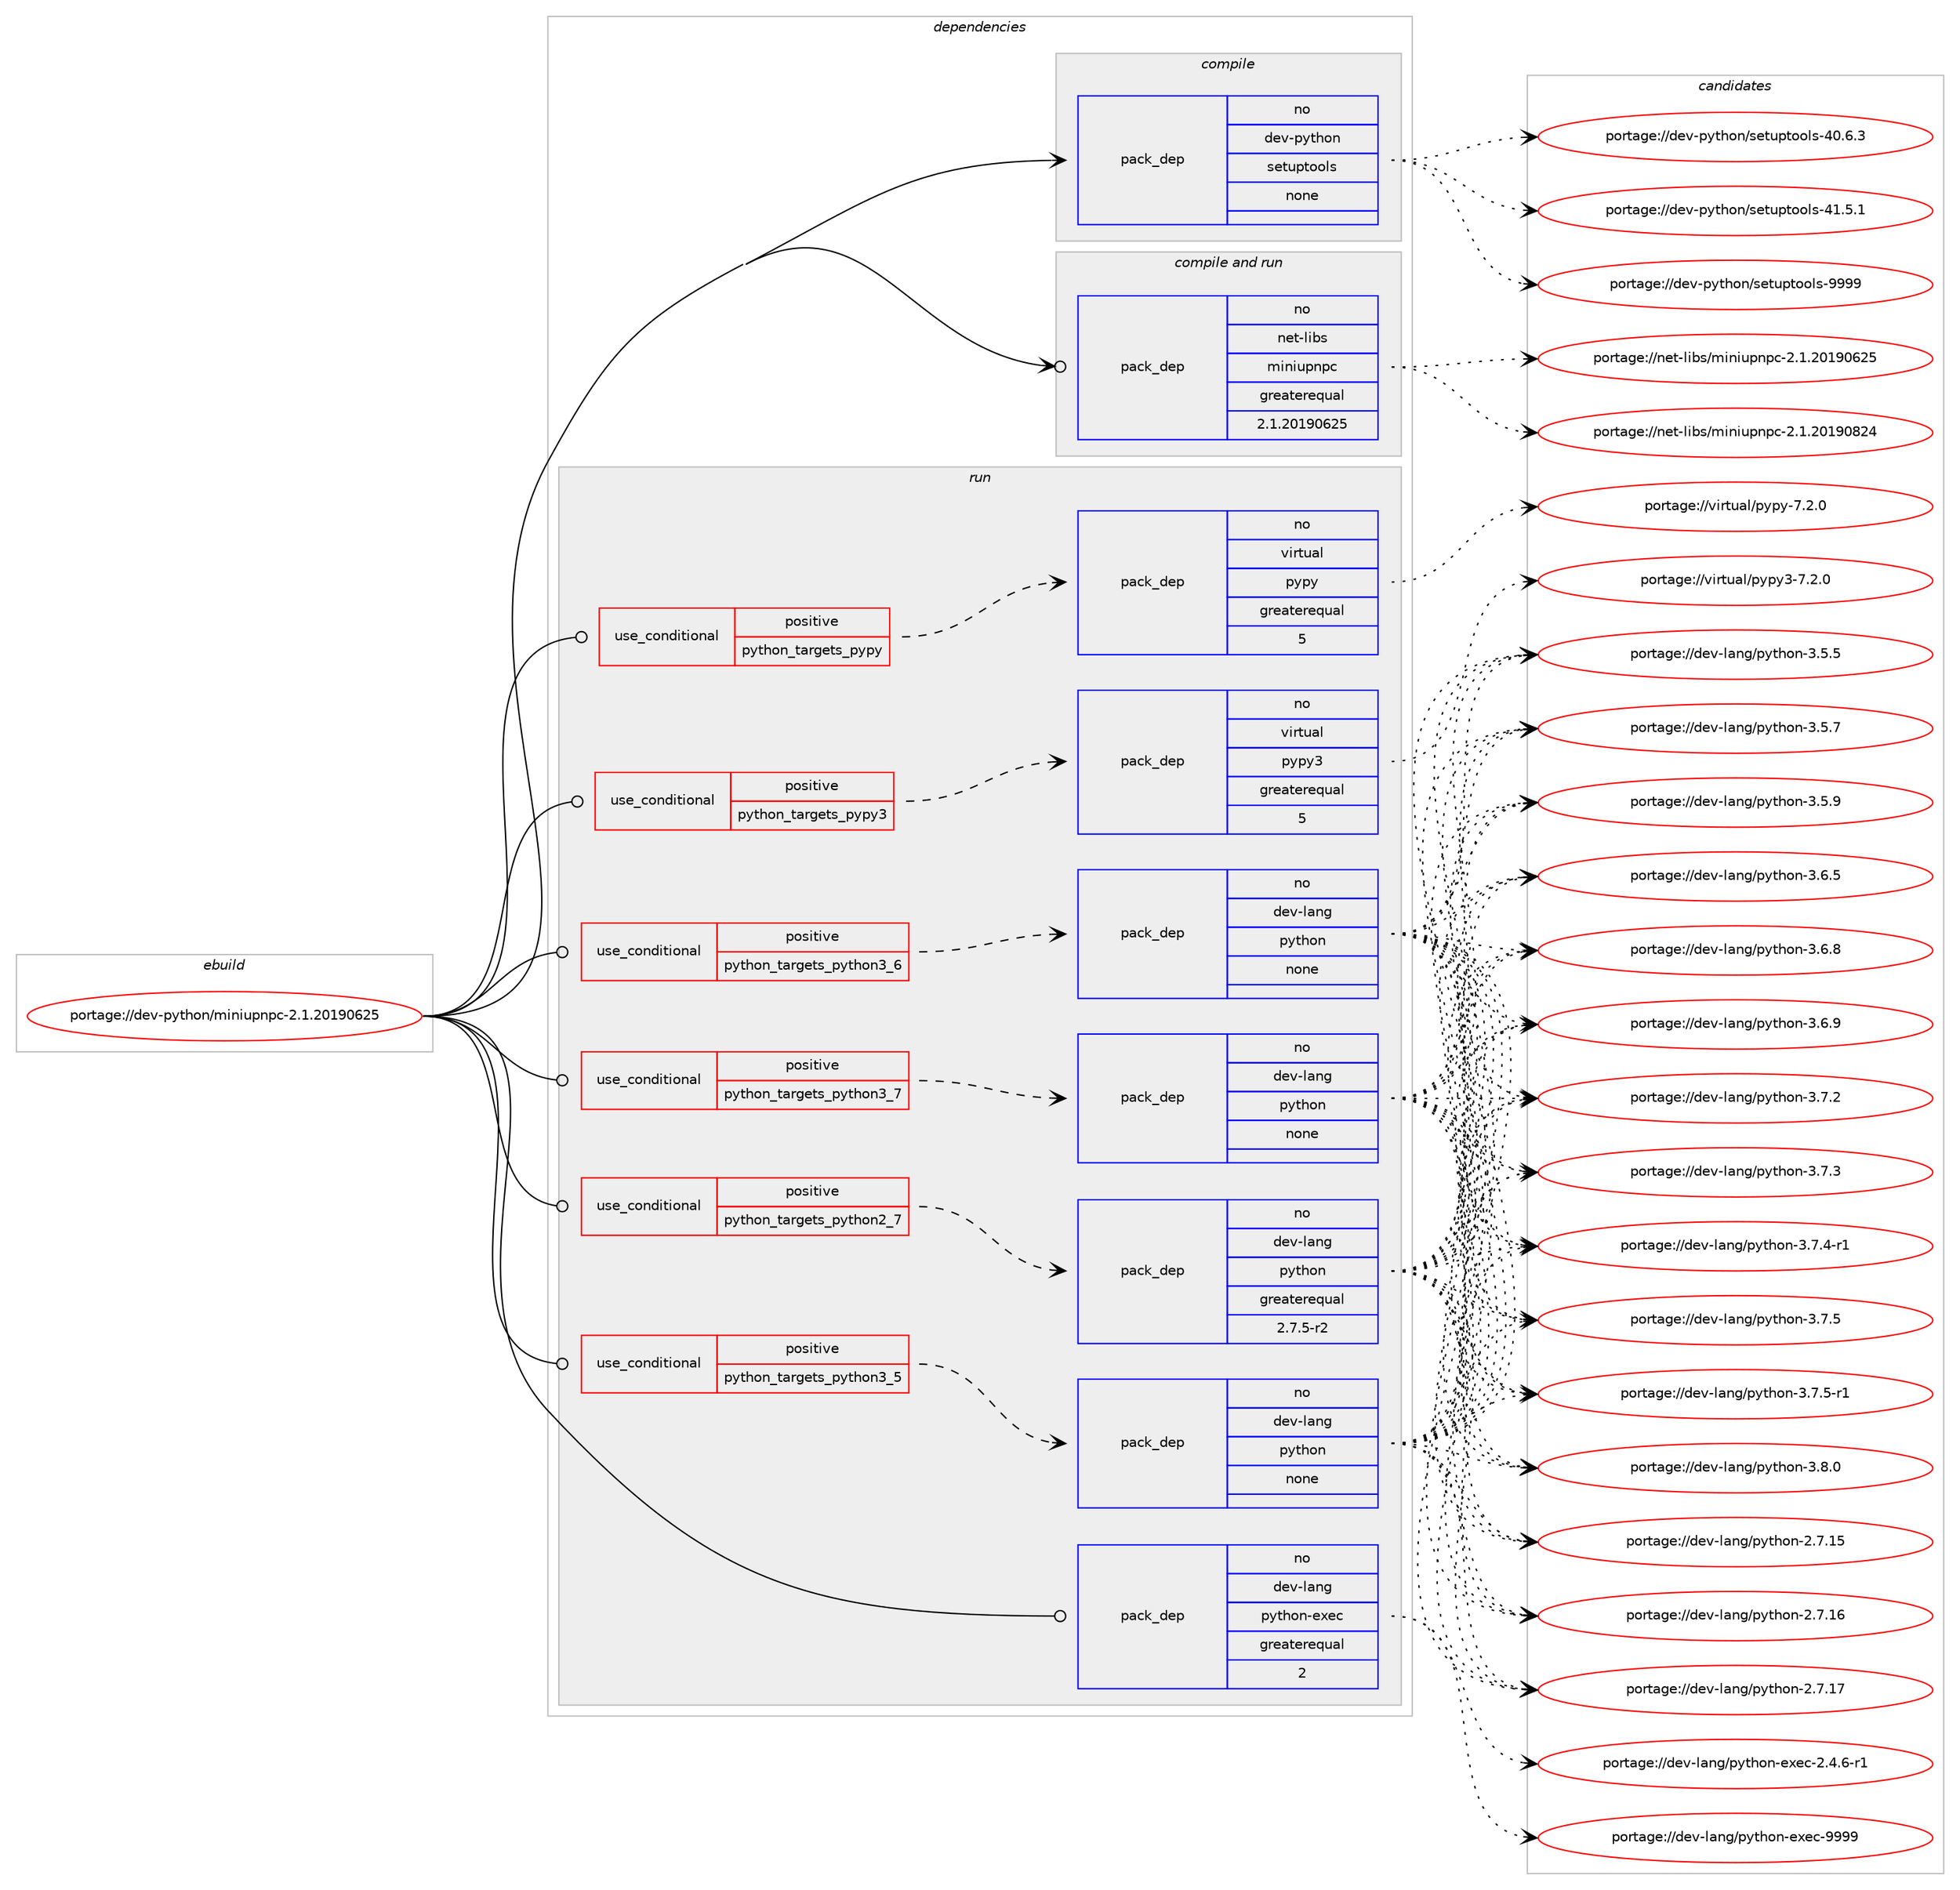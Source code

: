 digraph prolog {

# *************
# Graph options
# *************

newrank=true;
concentrate=true;
compound=true;
graph [rankdir=LR,fontname=Helvetica,fontsize=10,ranksep=1.5];#, ranksep=2.5, nodesep=0.2];
edge  [arrowhead=vee];
node  [fontname=Helvetica,fontsize=10];

# **********
# The ebuild
# **********

subgraph cluster_leftcol {
color=gray;
rank=same;
label=<<i>ebuild</i>>;
id [label="portage://dev-python/miniupnpc-2.1.20190625", color=red, width=4, href="../dev-python/miniupnpc-2.1.20190625.svg"];
}

# ****************
# The dependencies
# ****************

subgraph cluster_midcol {
color=gray;
label=<<i>dependencies</i>>;
subgraph cluster_compile {
fillcolor="#eeeeee";
style=filled;
label=<<i>compile</i>>;
subgraph pack114387 {
dependency149505 [label=<<TABLE BORDER="0" CELLBORDER="1" CELLSPACING="0" CELLPADDING="4" WIDTH="220"><TR><TD ROWSPAN="6" CELLPADDING="30">pack_dep</TD></TR><TR><TD WIDTH="110">no</TD></TR><TR><TD>dev-python</TD></TR><TR><TD>setuptools</TD></TR><TR><TD>none</TD></TR><TR><TD></TD></TR></TABLE>>, shape=none, color=blue];
}
id:e -> dependency149505:w [weight=20,style="solid",arrowhead="vee"];
}
subgraph cluster_compileandrun {
fillcolor="#eeeeee";
style=filled;
label=<<i>compile and run</i>>;
subgraph pack114388 {
dependency149506 [label=<<TABLE BORDER="0" CELLBORDER="1" CELLSPACING="0" CELLPADDING="4" WIDTH="220"><TR><TD ROWSPAN="6" CELLPADDING="30">pack_dep</TD></TR><TR><TD WIDTH="110">no</TD></TR><TR><TD>net-libs</TD></TR><TR><TD>miniupnpc</TD></TR><TR><TD>greaterequal</TD></TR><TR><TD>2.1.20190625</TD></TR></TABLE>>, shape=none, color=blue];
}
id:e -> dependency149506:w [weight=20,style="solid",arrowhead="odotvee"];
}
subgraph cluster_run {
fillcolor="#eeeeee";
style=filled;
label=<<i>run</i>>;
subgraph cond31792 {
dependency149507 [label=<<TABLE BORDER="0" CELLBORDER="1" CELLSPACING="0" CELLPADDING="4"><TR><TD ROWSPAN="3" CELLPADDING="10">use_conditional</TD></TR><TR><TD>positive</TD></TR><TR><TD>python_targets_pypy</TD></TR></TABLE>>, shape=none, color=red];
subgraph pack114389 {
dependency149508 [label=<<TABLE BORDER="0" CELLBORDER="1" CELLSPACING="0" CELLPADDING="4" WIDTH="220"><TR><TD ROWSPAN="6" CELLPADDING="30">pack_dep</TD></TR><TR><TD WIDTH="110">no</TD></TR><TR><TD>virtual</TD></TR><TR><TD>pypy</TD></TR><TR><TD>greaterequal</TD></TR><TR><TD>5</TD></TR></TABLE>>, shape=none, color=blue];
}
dependency149507:e -> dependency149508:w [weight=20,style="dashed",arrowhead="vee"];
}
id:e -> dependency149507:w [weight=20,style="solid",arrowhead="odot"];
subgraph cond31793 {
dependency149509 [label=<<TABLE BORDER="0" CELLBORDER="1" CELLSPACING="0" CELLPADDING="4"><TR><TD ROWSPAN="3" CELLPADDING="10">use_conditional</TD></TR><TR><TD>positive</TD></TR><TR><TD>python_targets_pypy3</TD></TR></TABLE>>, shape=none, color=red];
subgraph pack114390 {
dependency149510 [label=<<TABLE BORDER="0" CELLBORDER="1" CELLSPACING="0" CELLPADDING="4" WIDTH="220"><TR><TD ROWSPAN="6" CELLPADDING="30">pack_dep</TD></TR><TR><TD WIDTH="110">no</TD></TR><TR><TD>virtual</TD></TR><TR><TD>pypy3</TD></TR><TR><TD>greaterequal</TD></TR><TR><TD>5</TD></TR></TABLE>>, shape=none, color=blue];
}
dependency149509:e -> dependency149510:w [weight=20,style="dashed",arrowhead="vee"];
}
id:e -> dependency149509:w [weight=20,style="solid",arrowhead="odot"];
subgraph cond31794 {
dependency149511 [label=<<TABLE BORDER="0" CELLBORDER="1" CELLSPACING="0" CELLPADDING="4"><TR><TD ROWSPAN="3" CELLPADDING="10">use_conditional</TD></TR><TR><TD>positive</TD></TR><TR><TD>python_targets_python2_7</TD></TR></TABLE>>, shape=none, color=red];
subgraph pack114391 {
dependency149512 [label=<<TABLE BORDER="0" CELLBORDER="1" CELLSPACING="0" CELLPADDING="4" WIDTH="220"><TR><TD ROWSPAN="6" CELLPADDING="30">pack_dep</TD></TR><TR><TD WIDTH="110">no</TD></TR><TR><TD>dev-lang</TD></TR><TR><TD>python</TD></TR><TR><TD>greaterequal</TD></TR><TR><TD>2.7.5-r2</TD></TR></TABLE>>, shape=none, color=blue];
}
dependency149511:e -> dependency149512:w [weight=20,style="dashed",arrowhead="vee"];
}
id:e -> dependency149511:w [weight=20,style="solid",arrowhead="odot"];
subgraph cond31795 {
dependency149513 [label=<<TABLE BORDER="0" CELLBORDER="1" CELLSPACING="0" CELLPADDING="4"><TR><TD ROWSPAN="3" CELLPADDING="10">use_conditional</TD></TR><TR><TD>positive</TD></TR><TR><TD>python_targets_python3_5</TD></TR></TABLE>>, shape=none, color=red];
subgraph pack114392 {
dependency149514 [label=<<TABLE BORDER="0" CELLBORDER="1" CELLSPACING="0" CELLPADDING="4" WIDTH="220"><TR><TD ROWSPAN="6" CELLPADDING="30">pack_dep</TD></TR><TR><TD WIDTH="110">no</TD></TR><TR><TD>dev-lang</TD></TR><TR><TD>python</TD></TR><TR><TD>none</TD></TR><TR><TD></TD></TR></TABLE>>, shape=none, color=blue];
}
dependency149513:e -> dependency149514:w [weight=20,style="dashed",arrowhead="vee"];
}
id:e -> dependency149513:w [weight=20,style="solid",arrowhead="odot"];
subgraph cond31796 {
dependency149515 [label=<<TABLE BORDER="0" CELLBORDER="1" CELLSPACING="0" CELLPADDING="4"><TR><TD ROWSPAN="3" CELLPADDING="10">use_conditional</TD></TR><TR><TD>positive</TD></TR><TR><TD>python_targets_python3_6</TD></TR></TABLE>>, shape=none, color=red];
subgraph pack114393 {
dependency149516 [label=<<TABLE BORDER="0" CELLBORDER="1" CELLSPACING="0" CELLPADDING="4" WIDTH="220"><TR><TD ROWSPAN="6" CELLPADDING="30">pack_dep</TD></TR><TR><TD WIDTH="110">no</TD></TR><TR><TD>dev-lang</TD></TR><TR><TD>python</TD></TR><TR><TD>none</TD></TR><TR><TD></TD></TR></TABLE>>, shape=none, color=blue];
}
dependency149515:e -> dependency149516:w [weight=20,style="dashed",arrowhead="vee"];
}
id:e -> dependency149515:w [weight=20,style="solid",arrowhead="odot"];
subgraph cond31797 {
dependency149517 [label=<<TABLE BORDER="0" CELLBORDER="1" CELLSPACING="0" CELLPADDING="4"><TR><TD ROWSPAN="3" CELLPADDING="10">use_conditional</TD></TR><TR><TD>positive</TD></TR><TR><TD>python_targets_python3_7</TD></TR></TABLE>>, shape=none, color=red];
subgraph pack114394 {
dependency149518 [label=<<TABLE BORDER="0" CELLBORDER="1" CELLSPACING="0" CELLPADDING="4" WIDTH="220"><TR><TD ROWSPAN="6" CELLPADDING="30">pack_dep</TD></TR><TR><TD WIDTH="110">no</TD></TR><TR><TD>dev-lang</TD></TR><TR><TD>python</TD></TR><TR><TD>none</TD></TR><TR><TD></TD></TR></TABLE>>, shape=none, color=blue];
}
dependency149517:e -> dependency149518:w [weight=20,style="dashed",arrowhead="vee"];
}
id:e -> dependency149517:w [weight=20,style="solid",arrowhead="odot"];
subgraph pack114395 {
dependency149519 [label=<<TABLE BORDER="0" CELLBORDER="1" CELLSPACING="0" CELLPADDING="4" WIDTH="220"><TR><TD ROWSPAN="6" CELLPADDING="30">pack_dep</TD></TR><TR><TD WIDTH="110">no</TD></TR><TR><TD>dev-lang</TD></TR><TR><TD>python-exec</TD></TR><TR><TD>greaterequal</TD></TR><TR><TD>2</TD></TR></TABLE>>, shape=none, color=blue];
}
id:e -> dependency149519:w [weight=20,style="solid",arrowhead="odot"];
}
}

# **************
# The candidates
# **************

subgraph cluster_choices {
rank=same;
color=gray;
label=<<i>candidates</i>>;

subgraph choice114387 {
color=black;
nodesep=1;
choiceportage100101118451121211161041111104711510111611711211611111110811545524846544651 [label="portage://dev-python/setuptools-40.6.3", color=red, width=4,href="../dev-python/setuptools-40.6.3.svg"];
choiceportage100101118451121211161041111104711510111611711211611111110811545524946534649 [label="portage://dev-python/setuptools-41.5.1", color=red, width=4,href="../dev-python/setuptools-41.5.1.svg"];
choiceportage10010111845112121116104111110471151011161171121161111111081154557575757 [label="portage://dev-python/setuptools-9999", color=red, width=4,href="../dev-python/setuptools-9999.svg"];
dependency149505:e -> choiceportage100101118451121211161041111104711510111611711211611111110811545524846544651:w [style=dotted,weight="100"];
dependency149505:e -> choiceportage100101118451121211161041111104711510111611711211611111110811545524946534649:w [style=dotted,weight="100"];
dependency149505:e -> choiceportage10010111845112121116104111110471151011161171121161111111081154557575757:w [style=dotted,weight="100"];
}
subgraph choice114388 {
color=black;
nodesep=1;
choiceportage1101011164510810598115471091051101051171121101129945504649465048495748545053 [label="portage://net-libs/miniupnpc-2.1.20190625", color=red, width=4,href="../net-libs/miniupnpc-2.1.20190625.svg"];
choiceportage1101011164510810598115471091051101051171121101129945504649465048495748565052 [label="portage://net-libs/miniupnpc-2.1.20190824", color=red, width=4,href="../net-libs/miniupnpc-2.1.20190824.svg"];
dependency149506:e -> choiceportage1101011164510810598115471091051101051171121101129945504649465048495748545053:w [style=dotted,weight="100"];
dependency149506:e -> choiceportage1101011164510810598115471091051101051171121101129945504649465048495748565052:w [style=dotted,weight="100"];
}
subgraph choice114389 {
color=black;
nodesep=1;
choiceportage1181051141161179710847112121112121455546504648 [label="portage://virtual/pypy-7.2.0", color=red, width=4,href="../virtual/pypy-7.2.0.svg"];
dependency149508:e -> choiceportage1181051141161179710847112121112121455546504648:w [style=dotted,weight="100"];
}
subgraph choice114390 {
color=black;
nodesep=1;
choiceportage118105114116117971084711212111212151455546504648 [label="portage://virtual/pypy3-7.2.0", color=red, width=4,href="../virtual/pypy3-7.2.0.svg"];
dependency149510:e -> choiceportage118105114116117971084711212111212151455546504648:w [style=dotted,weight="100"];
}
subgraph choice114391 {
color=black;
nodesep=1;
choiceportage10010111845108971101034711212111610411111045504655464953 [label="portage://dev-lang/python-2.7.15", color=red, width=4,href="../dev-lang/python-2.7.15.svg"];
choiceportage10010111845108971101034711212111610411111045504655464954 [label="portage://dev-lang/python-2.7.16", color=red, width=4,href="../dev-lang/python-2.7.16.svg"];
choiceportage10010111845108971101034711212111610411111045504655464955 [label="portage://dev-lang/python-2.7.17", color=red, width=4,href="../dev-lang/python-2.7.17.svg"];
choiceportage100101118451089711010347112121116104111110455146534653 [label="portage://dev-lang/python-3.5.5", color=red, width=4,href="../dev-lang/python-3.5.5.svg"];
choiceportage100101118451089711010347112121116104111110455146534655 [label="portage://dev-lang/python-3.5.7", color=red, width=4,href="../dev-lang/python-3.5.7.svg"];
choiceportage100101118451089711010347112121116104111110455146534657 [label="portage://dev-lang/python-3.5.9", color=red, width=4,href="../dev-lang/python-3.5.9.svg"];
choiceportage100101118451089711010347112121116104111110455146544653 [label="portage://dev-lang/python-3.6.5", color=red, width=4,href="../dev-lang/python-3.6.5.svg"];
choiceportage100101118451089711010347112121116104111110455146544656 [label="portage://dev-lang/python-3.6.8", color=red, width=4,href="../dev-lang/python-3.6.8.svg"];
choiceportage100101118451089711010347112121116104111110455146544657 [label="portage://dev-lang/python-3.6.9", color=red, width=4,href="../dev-lang/python-3.6.9.svg"];
choiceportage100101118451089711010347112121116104111110455146554650 [label="portage://dev-lang/python-3.7.2", color=red, width=4,href="../dev-lang/python-3.7.2.svg"];
choiceportage100101118451089711010347112121116104111110455146554651 [label="portage://dev-lang/python-3.7.3", color=red, width=4,href="../dev-lang/python-3.7.3.svg"];
choiceportage1001011184510897110103471121211161041111104551465546524511449 [label="portage://dev-lang/python-3.7.4-r1", color=red, width=4,href="../dev-lang/python-3.7.4-r1.svg"];
choiceportage100101118451089711010347112121116104111110455146554653 [label="portage://dev-lang/python-3.7.5", color=red, width=4,href="../dev-lang/python-3.7.5.svg"];
choiceportage1001011184510897110103471121211161041111104551465546534511449 [label="portage://dev-lang/python-3.7.5-r1", color=red, width=4,href="../dev-lang/python-3.7.5-r1.svg"];
choiceportage100101118451089711010347112121116104111110455146564648 [label="portage://dev-lang/python-3.8.0", color=red, width=4,href="../dev-lang/python-3.8.0.svg"];
dependency149512:e -> choiceportage10010111845108971101034711212111610411111045504655464953:w [style=dotted,weight="100"];
dependency149512:e -> choiceportage10010111845108971101034711212111610411111045504655464954:w [style=dotted,weight="100"];
dependency149512:e -> choiceportage10010111845108971101034711212111610411111045504655464955:w [style=dotted,weight="100"];
dependency149512:e -> choiceportage100101118451089711010347112121116104111110455146534653:w [style=dotted,weight="100"];
dependency149512:e -> choiceportage100101118451089711010347112121116104111110455146534655:w [style=dotted,weight="100"];
dependency149512:e -> choiceportage100101118451089711010347112121116104111110455146534657:w [style=dotted,weight="100"];
dependency149512:e -> choiceportage100101118451089711010347112121116104111110455146544653:w [style=dotted,weight="100"];
dependency149512:e -> choiceportage100101118451089711010347112121116104111110455146544656:w [style=dotted,weight="100"];
dependency149512:e -> choiceportage100101118451089711010347112121116104111110455146544657:w [style=dotted,weight="100"];
dependency149512:e -> choiceportage100101118451089711010347112121116104111110455146554650:w [style=dotted,weight="100"];
dependency149512:e -> choiceportage100101118451089711010347112121116104111110455146554651:w [style=dotted,weight="100"];
dependency149512:e -> choiceportage1001011184510897110103471121211161041111104551465546524511449:w [style=dotted,weight="100"];
dependency149512:e -> choiceportage100101118451089711010347112121116104111110455146554653:w [style=dotted,weight="100"];
dependency149512:e -> choiceportage1001011184510897110103471121211161041111104551465546534511449:w [style=dotted,weight="100"];
dependency149512:e -> choiceportage100101118451089711010347112121116104111110455146564648:w [style=dotted,weight="100"];
}
subgraph choice114392 {
color=black;
nodesep=1;
choiceportage10010111845108971101034711212111610411111045504655464953 [label="portage://dev-lang/python-2.7.15", color=red, width=4,href="../dev-lang/python-2.7.15.svg"];
choiceportage10010111845108971101034711212111610411111045504655464954 [label="portage://dev-lang/python-2.7.16", color=red, width=4,href="../dev-lang/python-2.7.16.svg"];
choiceportage10010111845108971101034711212111610411111045504655464955 [label="portage://dev-lang/python-2.7.17", color=red, width=4,href="../dev-lang/python-2.7.17.svg"];
choiceportage100101118451089711010347112121116104111110455146534653 [label="portage://dev-lang/python-3.5.5", color=red, width=4,href="../dev-lang/python-3.5.5.svg"];
choiceportage100101118451089711010347112121116104111110455146534655 [label="portage://dev-lang/python-3.5.7", color=red, width=4,href="../dev-lang/python-3.5.7.svg"];
choiceportage100101118451089711010347112121116104111110455146534657 [label="portage://dev-lang/python-3.5.9", color=red, width=4,href="../dev-lang/python-3.5.9.svg"];
choiceportage100101118451089711010347112121116104111110455146544653 [label="portage://dev-lang/python-3.6.5", color=red, width=4,href="../dev-lang/python-3.6.5.svg"];
choiceportage100101118451089711010347112121116104111110455146544656 [label="portage://dev-lang/python-3.6.8", color=red, width=4,href="../dev-lang/python-3.6.8.svg"];
choiceportage100101118451089711010347112121116104111110455146544657 [label="portage://dev-lang/python-3.6.9", color=red, width=4,href="../dev-lang/python-3.6.9.svg"];
choiceportage100101118451089711010347112121116104111110455146554650 [label="portage://dev-lang/python-3.7.2", color=red, width=4,href="../dev-lang/python-3.7.2.svg"];
choiceportage100101118451089711010347112121116104111110455146554651 [label="portage://dev-lang/python-3.7.3", color=red, width=4,href="../dev-lang/python-3.7.3.svg"];
choiceportage1001011184510897110103471121211161041111104551465546524511449 [label="portage://dev-lang/python-3.7.4-r1", color=red, width=4,href="../dev-lang/python-3.7.4-r1.svg"];
choiceportage100101118451089711010347112121116104111110455146554653 [label="portage://dev-lang/python-3.7.5", color=red, width=4,href="../dev-lang/python-3.7.5.svg"];
choiceportage1001011184510897110103471121211161041111104551465546534511449 [label="portage://dev-lang/python-3.7.5-r1", color=red, width=4,href="../dev-lang/python-3.7.5-r1.svg"];
choiceportage100101118451089711010347112121116104111110455146564648 [label="portage://dev-lang/python-3.8.0", color=red, width=4,href="../dev-lang/python-3.8.0.svg"];
dependency149514:e -> choiceportage10010111845108971101034711212111610411111045504655464953:w [style=dotted,weight="100"];
dependency149514:e -> choiceportage10010111845108971101034711212111610411111045504655464954:w [style=dotted,weight="100"];
dependency149514:e -> choiceportage10010111845108971101034711212111610411111045504655464955:w [style=dotted,weight="100"];
dependency149514:e -> choiceportage100101118451089711010347112121116104111110455146534653:w [style=dotted,weight="100"];
dependency149514:e -> choiceportage100101118451089711010347112121116104111110455146534655:w [style=dotted,weight="100"];
dependency149514:e -> choiceportage100101118451089711010347112121116104111110455146534657:w [style=dotted,weight="100"];
dependency149514:e -> choiceportage100101118451089711010347112121116104111110455146544653:w [style=dotted,weight="100"];
dependency149514:e -> choiceportage100101118451089711010347112121116104111110455146544656:w [style=dotted,weight="100"];
dependency149514:e -> choiceportage100101118451089711010347112121116104111110455146544657:w [style=dotted,weight="100"];
dependency149514:e -> choiceportage100101118451089711010347112121116104111110455146554650:w [style=dotted,weight="100"];
dependency149514:e -> choiceportage100101118451089711010347112121116104111110455146554651:w [style=dotted,weight="100"];
dependency149514:e -> choiceportage1001011184510897110103471121211161041111104551465546524511449:w [style=dotted,weight="100"];
dependency149514:e -> choiceportage100101118451089711010347112121116104111110455146554653:w [style=dotted,weight="100"];
dependency149514:e -> choiceportage1001011184510897110103471121211161041111104551465546534511449:w [style=dotted,weight="100"];
dependency149514:e -> choiceportage100101118451089711010347112121116104111110455146564648:w [style=dotted,weight="100"];
}
subgraph choice114393 {
color=black;
nodesep=1;
choiceportage10010111845108971101034711212111610411111045504655464953 [label="portage://dev-lang/python-2.7.15", color=red, width=4,href="../dev-lang/python-2.7.15.svg"];
choiceportage10010111845108971101034711212111610411111045504655464954 [label="portage://dev-lang/python-2.7.16", color=red, width=4,href="../dev-lang/python-2.7.16.svg"];
choiceportage10010111845108971101034711212111610411111045504655464955 [label="portage://dev-lang/python-2.7.17", color=red, width=4,href="../dev-lang/python-2.7.17.svg"];
choiceportage100101118451089711010347112121116104111110455146534653 [label="portage://dev-lang/python-3.5.5", color=red, width=4,href="../dev-lang/python-3.5.5.svg"];
choiceportage100101118451089711010347112121116104111110455146534655 [label="portage://dev-lang/python-3.5.7", color=red, width=4,href="../dev-lang/python-3.5.7.svg"];
choiceportage100101118451089711010347112121116104111110455146534657 [label="portage://dev-lang/python-3.5.9", color=red, width=4,href="../dev-lang/python-3.5.9.svg"];
choiceportage100101118451089711010347112121116104111110455146544653 [label="portage://dev-lang/python-3.6.5", color=red, width=4,href="../dev-lang/python-3.6.5.svg"];
choiceportage100101118451089711010347112121116104111110455146544656 [label="portage://dev-lang/python-3.6.8", color=red, width=4,href="../dev-lang/python-3.6.8.svg"];
choiceportage100101118451089711010347112121116104111110455146544657 [label="portage://dev-lang/python-3.6.9", color=red, width=4,href="../dev-lang/python-3.6.9.svg"];
choiceportage100101118451089711010347112121116104111110455146554650 [label="portage://dev-lang/python-3.7.2", color=red, width=4,href="../dev-lang/python-3.7.2.svg"];
choiceportage100101118451089711010347112121116104111110455146554651 [label="portage://dev-lang/python-3.7.3", color=red, width=4,href="../dev-lang/python-3.7.3.svg"];
choiceportage1001011184510897110103471121211161041111104551465546524511449 [label="portage://dev-lang/python-3.7.4-r1", color=red, width=4,href="../dev-lang/python-3.7.4-r1.svg"];
choiceportage100101118451089711010347112121116104111110455146554653 [label="portage://dev-lang/python-3.7.5", color=red, width=4,href="../dev-lang/python-3.7.5.svg"];
choiceportage1001011184510897110103471121211161041111104551465546534511449 [label="portage://dev-lang/python-3.7.5-r1", color=red, width=4,href="../dev-lang/python-3.7.5-r1.svg"];
choiceportage100101118451089711010347112121116104111110455146564648 [label="portage://dev-lang/python-3.8.0", color=red, width=4,href="../dev-lang/python-3.8.0.svg"];
dependency149516:e -> choiceportage10010111845108971101034711212111610411111045504655464953:w [style=dotted,weight="100"];
dependency149516:e -> choiceportage10010111845108971101034711212111610411111045504655464954:w [style=dotted,weight="100"];
dependency149516:e -> choiceportage10010111845108971101034711212111610411111045504655464955:w [style=dotted,weight="100"];
dependency149516:e -> choiceportage100101118451089711010347112121116104111110455146534653:w [style=dotted,weight="100"];
dependency149516:e -> choiceportage100101118451089711010347112121116104111110455146534655:w [style=dotted,weight="100"];
dependency149516:e -> choiceportage100101118451089711010347112121116104111110455146534657:w [style=dotted,weight="100"];
dependency149516:e -> choiceportage100101118451089711010347112121116104111110455146544653:w [style=dotted,weight="100"];
dependency149516:e -> choiceportage100101118451089711010347112121116104111110455146544656:w [style=dotted,weight="100"];
dependency149516:e -> choiceportage100101118451089711010347112121116104111110455146544657:w [style=dotted,weight="100"];
dependency149516:e -> choiceportage100101118451089711010347112121116104111110455146554650:w [style=dotted,weight="100"];
dependency149516:e -> choiceportage100101118451089711010347112121116104111110455146554651:w [style=dotted,weight="100"];
dependency149516:e -> choiceportage1001011184510897110103471121211161041111104551465546524511449:w [style=dotted,weight="100"];
dependency149516:e -> choiceportage100101118451089711010347112121116104111110455146554653:w [style=dotted,weight="100"];
dependency149516:e -> choiceportage1001011184510897110103471121211161041111104551465546534511449:w [style=dotted,weight="100"];
dependency149516:e -> choiceportage100101118451089711010347112121116104111110455146564648:w [style=dotted,weight="100"];
}
subgraph choice114394 {
color=black;
nodesep=1;
choiceportage10010111845108971101034711212111610411111045504655464953 [label="portage://dev-lang/python-2.7.15", color=red, width=4,href="../dev-lang/python-2.7.15.svg"];
choiceportage10010111845108971101034711212111610411111045504655464954 [label="portage://dev-lang/python-2.7.16", color=red, width=4,href="../dev-lang/python-2.7.16.svg"];
choiceportage10010111845108971101034711212111610411111045504655464955 [label="portage://dev-lang/python-2.7.17", color=red, width=4,href="../dev-lang/python-2.7.17.svg"];
choiceportage100101118451089711010347112121116104111110455146534653 [label="portage://dev-lang/python-3.5.5", color=red, width=4,href="../dev-lang/python-3.5.5.svg"];
choiceportage100101118451089711010347112121116104111110455146534655 [label="portage://dev-lang/python-3.5.7", color=red, width=4,href="../dev-lang/python-3.5.7.svg"];
choiceportage100101118451089711010347112121116104111110455146534657 [label="portage://dev-lang/python-3.5.9", color=red, width=4,href="../dev-lang/python-3.5.9.svg"];
choiceportage100101118451089711010347112121116104111110455146544653 [label="portage://dev-lang/python-3.6.5", color=red, width=4,href="../dev-lang/python-3.6.5.svg"];
choiceportage100101118451089711010347112121116104111110455146544656 [label="portage://dev-lang/python-3.6.8", color=red, width=4,href="../dev-lang/python-3.6.8.svg"];
choiceportage100101118451089711010347112121116104111110455146544657 [label="portage://dev-lang/python-3.6.9", color=red, width=4,href="../dev-lang/python-3.6.9.svg"];
choiceportage100101118451089711010347112121116104111110455146554650 [label="portage://dev-lang/python-3.7.2", color=red, width=4,href="../dev-lang/python-3.7.2.svg"];
choiceportage100101118451089711010347112121116104111110455146554651 [label="portage://dev-lang/python-3.7.3", color=red, width=4,href="../dev-lang/python-3.7.3.svg"];
choiceportage1001011184510897110103471121211161041111104551465546524511449 [label="portage://dev-lang/python-3.7.4-r1", color=red, width=4,href="../dev-lang/python-3.7.4-r1.svg"];
choiceportage100101118451089711010347112121116104111110455146554653 [label="portage://dev-lang/python-3.7.5", color=red, width=4,href="../dev-lang/python-3.7.5.svg"];
choiceportage1001011184510897110103471121211161041111104551465546534511449 [label="portage://dev-lang/python-3.7.5-r1", color=red, width=4,href="../dev-lang/python-3.7.5-r1.svg"];
choiceportage100101118451089711010347112121116104111110455146564648 [label="portage://dev-lang/python-3.8.0", color=red, width=4,href="../dev-lang/python-3.8.0.svg"];
dependency149518:e -> choiceportage10010111845108971101034711212111610411111045504655464953:w [style=dotted,weight="100"];
dependency149518:e -> choiceportage10010111845108971101034711212111610411111045504655464954:w [style=dotted,weight="100"];
dependency149518:e -> choiceportage10010111845108971101034711212111610411111045504655464955:w [style=dotted,weight="100"];
dependency149518:e -> choiceportage100101118451089711010347112121116104111110455146534653:w [style=dotted,weight="100"];
dependency149518:e -> choiceportage100101118451089711010347112121116104111110455146534655:w [style=dotted,weight="100"];
dependency149518:e -> choiceportage100101118451089711010347112121116104111110455146534657:w [style=dotted,weight="100"];
dependency149518:e -> choiceportage100101118451089711010347112121116104111110455146544653:w [style=dotted,weight="100"];
dependency149518:e -> choiceportage100101118451089711010347112121116104111110455146544656:w [style=dotted,weight="100"];
dependency149518:e -> choiceportage100101118451089711010347112121116104111110455146544657:w [style=dotted,weight="100"];
dependency149518:e -> choiceportage100101118451089711010347112121116104111110455146554650:w [style=dotted,weight="100"];
dependency149518:e -> choiceportage100101118451089711010347112121116104111110455146554651:w [style=dotted,weight="100"];
dependency149518:e -> choiceportage1001011184510897110103471121211161041111104551465546524511449:w [style=dotted,weight="100"];
dependency149518:e -> choiceportage100101118451089711010347112121116104111110455146554653:w [style=dotted,weight="100"];
dependency149518:e -> choiceportage1001011184510897110103471121211161041111104551465546534511449:w [style=dotted,weight="100"];
dependency149518:e -> choiceportage100101118451089711010347112121116104111110455146564648:w [style=dotted,weight="100"];
}
subgraph choice114395 {
color=black;
nodesep=1;
choiceportage10010111845108971101034711212111610411111045101120101994550465246544511449 [label="portage://dev-lang/python-exec-2.4.6-r1", color=red, width=4,href="../dev-lang/python-exec-2.4.6-r1.svg"];
choiceportage10010111845108971101034711212111610411111045101120101994557575757 [label="portage://dev-lang/python-exec-9999", color=red, width=4,href="../dev-lang/python-exec-9999.svg"];
dependency149519:e -> choiceportage10010111845108971101034711212111610411111045101120101994550465246544511449:w [style=dotted,weight="100"];
dependency149519:e -> choiceportage10010111845108971101034711212111610411111045101120101994557575757:w [style=dotted,weight="100"];
}
}

}
